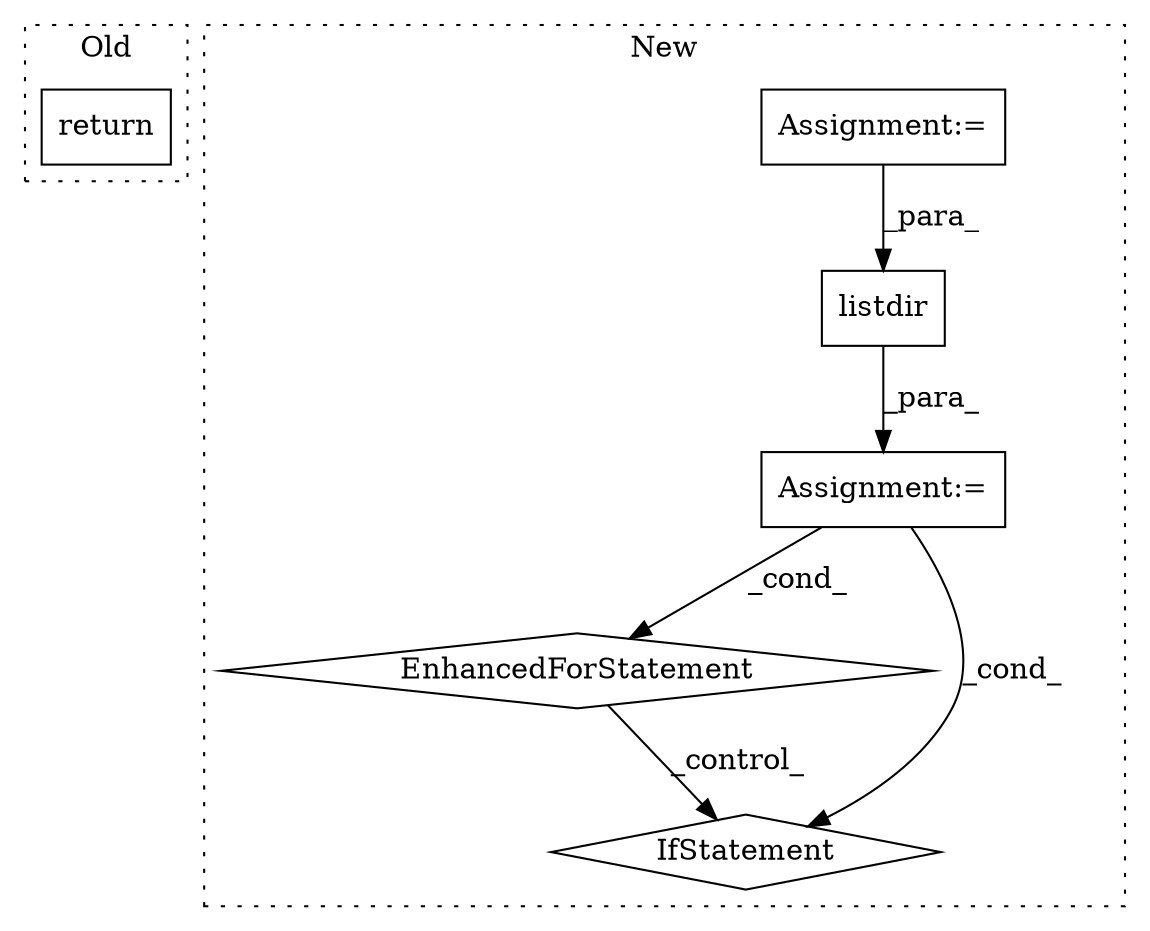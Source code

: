 digraph G {
subgraph cluster0 {
1 [label="return" a="41" s="8887" l="7" shape="box"];
label = "Old";
style="dotted";
}
subgraph cluster1 {
2 [label="listdir" a="32" s="940,961" l="8,1" shape="box"];
3 [label="Assignment:=" a="7" s="1017,1094" l="53,2" shape="box"];
4 [label="Assignment:=" a="7" s="815" l="13" shape="box"];
5 [label="EnhancedForStatement" a="70" s="1017,1094" l="53,2" shape="diamond"];
6 [label="IfStatement" a="25" s="1104,1153" l="10,2" shape="diamond"];
label = "New";
style="dotted";
}
2 -> 3 [label="_para_"];
3 -> 6 [label="_cond_"];
3 -> 5 [label="_cond_"];
4 -> 2 [label="_para_"];
5 -> 6 [label="_control_"];
}